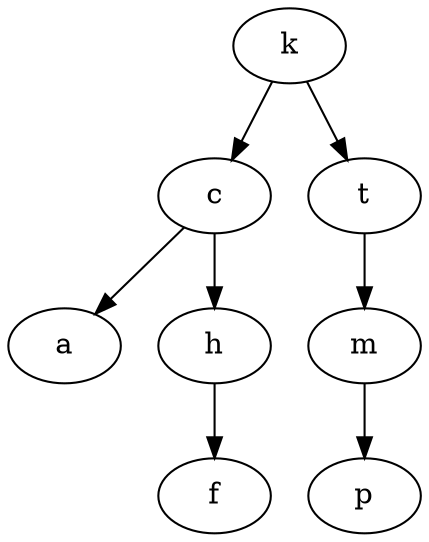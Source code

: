 strict digraph G {
rankdir=TB;
k0 [label=k];
c0 [label=c];
k0 -> c0;
a0 [label=a];
c0 -> a0;
h0 [label=h];
c0 -> h0;
f0 [label=f];
h0 -> f0;
t0 [label=t];
k0 -> t0;
m0 [label=m];
t0 -> m0;
p0 [label=p];
m0 -> p0;
}
